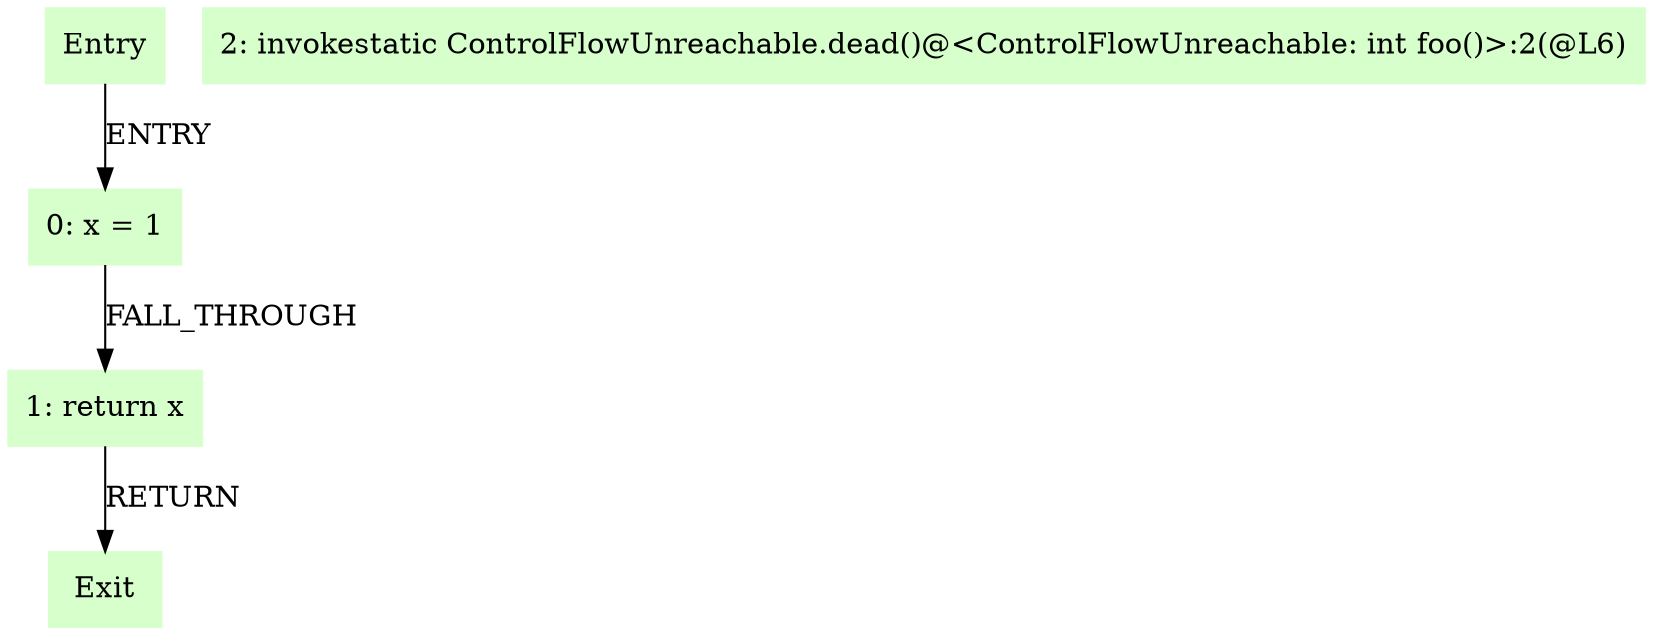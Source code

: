 digraph G {
  node [shape=box,style=filled,color=".3 .2 1.0",];
  "Entry";
  "0: x = 1";
  "1: return x";
  "2: invokestatic ControlFlowUnreachable.dead()@<ControlFlowUnreachable: int foo()>:2(@L6)";
  "Exit";
  "Entry" -> "0: x = 1" [label="ENTRY",];
  "0: x = 1" -> "1: return x" [label="FALL_THROUGH",];
  "1: return x" -> "Exit" [label="RETURN",];
}
